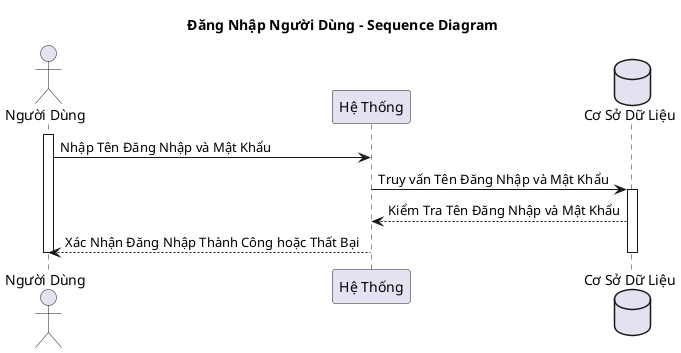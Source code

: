 @startuml
title Đăng Nhập Người Dùng - Sequence Diagram

actor "Người Dùng" as user
participant "Hệ Thống" as system
database "Cơ Sở Dữ Liệu" as database

activate user
user -> system: Nhập Tên Đăng Nhập và Mật Khẩu
system -> database: Truy vấn Tên Đăng Nhập và Mật Khẩu
activate database
database --> system: Kiểm Tra Tên Đăng Nhập và Mật Khẩu
system --> user: Xác Nhận Đăng Nhập Thành Công hoặc Thất Bại
deactivate database
deactivate system
deactivate user
@enduml
